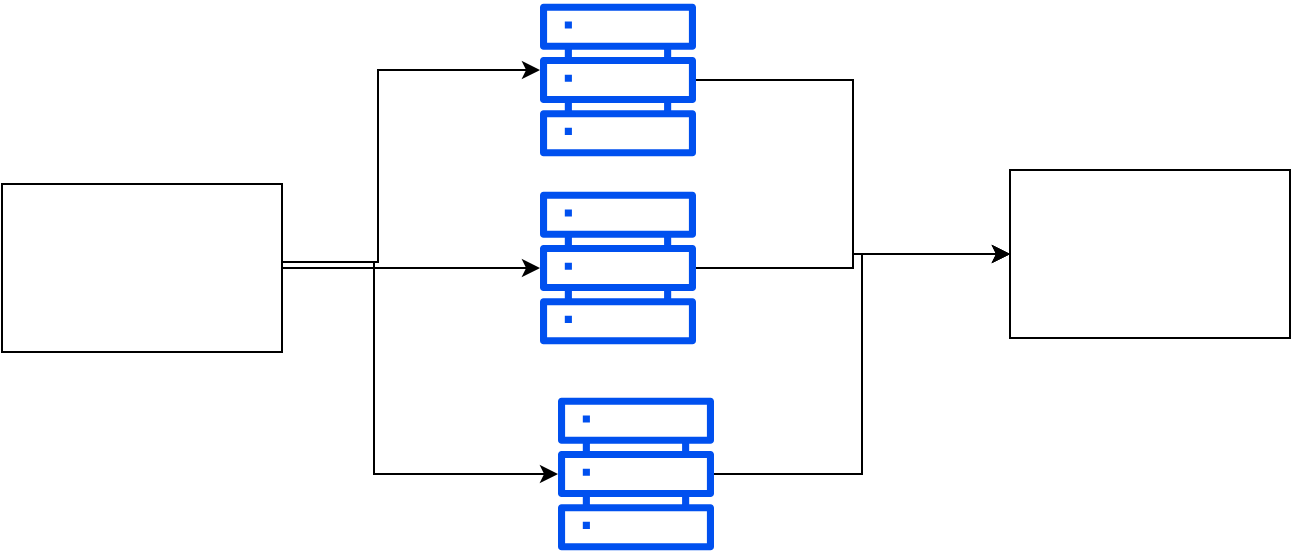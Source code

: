 <mxfile version="24.6.4" type="device" pages="2">
  <diagram name="Page-1" id="0Eq1l1-dqngDptRMa4VF">
    <mxGraphModel dx="1434" dy="884" grid="0" gridSize="10" guides="1" tooltips="1" connect="1" arrows="1" fold="1" page="1" pageScale="1" pageWidth="850" pageHeight="1100" math="0" shadow="0">
      <root>
        <mxCell id="0" />
        <mxCell id="1" parent="0" />
        <mxCell id="GS5uqHkxDsomE2LMvnai-11" style="edgeStyle=orthogonalEdgeStyle;rounded=0;orthogonalLoop=1;jettySize=auto;html=1;" edge="1" parent="1" source="GS5uqHkxDsomE2LMvnai-1" target="GS5uqHkxDsomE2LMvnai-2">
          <mxGeometry relative="1" as="geometry">
            <Array as="points">
              <mxPoint x="344" y="208" />
              <mxPoint x="344" y="112" />
            </Array>
          </mxGeometry>
        </mxCell>
        <mxCell id="GS5uqHkxDsomE2LMvnai-12" style="edgeStyle=orthogonalEdgeStyle;rounded=0;orthogonalLoop=1;jettySize=auto;html=1;" edge="1" parent="1" source="GS5uqHkxDsomE2LMvnai-1" target="GS5uqHkxDsomE2LMvnai-3">
          <mxGeometry relative="1" as="geometry" />
        </mxCell>
        <mxCell id="GS5uqHkxDsomE2LMvnai-13" style="edgeStyle=orthogonalEdgeStyle;rounded=0;orthogonalLoop=1;jettySize=auto;html=1;" edge="1" parent="1" source="GS5uqHkxDsomE2LMvnai-1" target="GS5uqHkxDsomE2LMvnai-4">
          <mxGeometry relative="1" as="geometry">
            <Array as="points">
              <mxPoint x="342" y="208" />
              <mxPoint x="342" y="314" />
            </Array>
          </mxGeometry>
        </mxCell>
        <mxCell id="GS5uqHkxDsomE2LMvnai-1" value="" style="rounded=0;whiteSpace=wrap;html=1;" vertex="1" parent="1">
          <mxGeometry x="156" y="169" width="140" height="84" as="geometry" />
        </mxCell>
        <mxCell id="GS5uqHkxDsomE2LMvnai-8" style="edgeStyle=orthogonalEdgeStyle;rounded=0;orthogonalLoop=1;jettySize=auto;html=1;entryX=0;entryY=0.5;entryDx=0;entryDy=0;" edge="1" parent="1" source="GS5uqHkxDsomE2LMvnai-2" target="GS5uqHkxDsomE2LMvnai-7">
          <mxGeometry relative="1" as="geometry" />
        </mxCell>
        <mxCell id="GS5uqHkxDsomE2LMvnai-2" value="" style="sketch=0;outlineConnect=0;fontColor=#ffffff;fillColor=#0050ef;strokeColor=#001DBC;dashed=0;verticalLabelPosition=bottom;verticalAlign=top;align=center;html=1;fontSize=12;fontStyle=0;aspect=fixed;pointerEvents=1;shape=mxgraph.aws4.servers;" vertex="1" parent="1">
          <mxGeometry x="425" y="78" width="78" height="78" as="geometry" />
        </mxCell>
        <mxCell id="GS5uqHkxDsomE2LMvnai-9" style="edgeStyle=orthogonalEdgeStyle;rounded=0;orthogonalLoop=1;jettySize=auto;html=1;entryX=0;entryY=0.5;entryDx=0;entryDy=0;" edge="1" parent="1" source="GS5uqHkxDsomE2LMvnai-3" target="GS5uqHkxDsomE2LMvnai-7">
          <mxGeometry relative="1" as="geometry" />
        </mxCell>
        <mxCell id="GS5uqHkxDsomE2LMvnai-3" value="" style="sketch=0;outlineConnect=0;fontColor=#ffffff;fillColor=#0050ef;strokeColor=#001DBC;dashed=0;verticalLabelPosition=bottom;verticalAlign=top;align=center;html=1;fontSize=12;fontStyle=0;aspect=fixed;pointerEvents=1;shape=mxgraph.aws4.servers;" vertex="1" parent="1">
          <mxGeometry x="425" y="172" width="78" height="78" as="geometry" />
        </mxCell>
        <mxCell id="GS5uqHkxDsomE2LMvnai-10" style="edgeStyle=orthogonalEdgeStyle;rounded=0;orthogonalLoop=1;jettySize=auto;html=1;entryX=0;entryY=0.5;entryDx=0;entryDy=0;" edge="1" parent="1" source="GS5uqHkxDsomE2LMvnai-4" target="GS5uqHkxDsomE2LMvnai-7">
          <mxGeometry relative="1" as="geometry" />
        </mxCell>
        <mxCell id="GS5uqHkxDsomE2LMvnai-4" value="" style="sketch=0;outlineConnect=0;fontColor=#ffffff;fillColor=#0050ef;strokeColor=#001DBC;dashed=0;verticalLabelPosition=bottom;verticalAlign=top;align=center;html=1;fontSize=12;fontStyle=0;aspect=fixed;pointerEvents=1;shape=mxgraph.aws4.servers;" vertex="1" parent="1">
          <mxGeometry x="434" y="275" width="78" height="78" as="geometry" />
        </mxCell>
        <mxCell id="GS5uqHkxDsomE2LMvnai-7" value="" style="rounded=0;whiteSpace=wrap;html=1;" vertex="1" parent="1">
          <mxGeometry x="660" y="162" width="140" height="84" as="geometry" />
        </mxCell>
      </root>
    </mxGraphModel>
  </diagram>
  <diagram id="34-ONQotjOyBINf7GX05" name="Page-2">
    <mxGraphModel dx="1834" dy="1284" grid="0" gridSize="10" guides="1" tooltips="1" connect="1" arrows="1" fold="1" page="0" pageScale="1" pageWidth="850" pageHeight="1100" math="0" shadow="0">
      <root>
        <mxCell id="0" />
        <mxCell id="1" parent="0" />
        <mxCell id="eLOXa-Y31XRAosyDAWge-1" value="" style="rounded=0;whiteSpace=wrap;html=1;" parent="1" vertex="1">
          <mxGeometry x="282" y="36" width="407" height="273" as="geometry" />
        </mxCell>
        <mxCell id="dDT7XSoHLCVoSyEU_dHf-1" value="Actor" style="shape=umlActor;verticalLabelPosition=bottom;verticalAlign=top;html=1;outlineConnect=0;" parent="1" vertex="1">
          <mxGeometry x="76" y="142.5" width="30" height="60" as="geometry" />
        </mxCell>
        <mxCell id="eLOXa-Y31XRAosyDAWge-2" value="" style="image;sketch=0;aspect=fixed;html=1;points=[];align=center;fontSize=12;image=img/lib/mscae/Docker.svg;" parent="1" vertex="1">
          <mxGeometry x="634" y="299" width="50" height="41" as="geometry" />
        </mxCell>
        <mxCell id="eLOXa-Y31XRAosyDAWge-9" style="edgeStyle=orthogonalEdgeStyle;rounded=0;orthogonalLoop=1;jettySize=auto;html=1;entryX=0;entryY=0.5;entryDx=0;entryDy=0;" parent="1" source="eLOXa-Y31XRAosyDAWge-4" target="eLOXa-Y31XRAosyDAWge-5" edge="1">
          <mxGeometry relative="1" as="geometry" />
        </mxCell>
        <mxCell id="eLOXa-Y31XRAosyDAWge-10" style="edgeStyle=orthogonalEdgeStyle;rounded=0;orthogonalLoop=1;jettySize=auto;html=1;" parent="1" source="eLOXa-Y31XRAosyDAWge-4" target="eLOXa-Y31XRAosyDAWge-6" edge="1">
          <mxGeometry relative="1" as="geometry" />
        </mxCell>
        <mxCell id="eLOXa-Y31XRAosyDAWge-11" style="edgeStyle=orthogonalEdgeStyle;rounded=0;orthogonalLoop=1;jettySize=auto;html=1;" parent="1" source="eLOXa-Y31XRAosyDAWge-4" target="eLOXa-Y31XRAosyDAWge-7" edge="1">
          <mxGeometry relative="1" as="geometry" />
        </mxCell>
        <mxCell id="eLOXa-Y31XRAosyDAWge-12" style="edgeStyle=orthogonalEdgeStyle;rounded=0;orthogonalLoop=1;jettySize=auto;html=1;entryX=0;entryY=0.5;entryDx=0;entryDy=0;" parent="1" source="eLOXa-Y31XRAosyDAWge-4" target="eLOXa-Y31XRAosyDAWge-8" edge="1">
          <mxGeometry relative="1" as="geometry" />
        </mxCell>
        <mxCell id="eLOXa-Y31XRAosyDAWge-36" style="edgeStyle=orthogonalEdgeStyle;rounded=0;orthogonalLoop=1;jettySize=auto;html=1;" parent="1" source="eLOXa-Y31XRAosyDAWge-4" target="dDT7XSoHLCVoSyEU_dHf-1" edge="1">
          <mxGeometry relative="1" as="geometry">
            <mxPoint x="177" y="294" as="targetPoint" />
            <Array as="points">
              <mxPoint x="469" y="223" />
              <mxPoint x="178" y="223" />
              <mxPoint x="178" y="173" />
            </Array>
          </mxGeometry>
        </mxCell>
        <mxCell id="eLOXa-Y31XRAosyDAWge-4" value="Hadoop Master" style="rounded=0;whiteSpace=wrap;html=1;" parent="1" vertex="1">
          <mxGeometry x="428" y="134" width="82" height="77" as="geometry" />
        </mxCell>
        <mxCell id="eLOXa-Y31XRAosyDAWge-5" value="Data Node 1" style="rounded=0;whiteSpace=wrap;html=1;" parent="1" vertex="1">
          <mxGeometry x="578" y="64" width="74" height="44" as="geometry" />
        </mxCell>
        <mxCell id="eLOXa-Y31XRAosyDAWge-6" value="Data Node 2" style="rounded=0;whiteSpace=wrap;html=1;" parent="1" vertex="1">
          <mxGeometry x="578" y="115" width="74" height="44" as="geometry" />
        </mxCell>
        <mxCell id="eLOXa-Y31XRAosyDAWge-7" value="Data Node 3" style="rounded=0;whiteSpace=wrap;html=1;" parent="1" vertex="1">
          <mxGeometry x="575" y="171" width="74" height="44" as="geometry" />
        </mxCell>
        <mxCell id="eLOXa-Y31XRAosyDAWge-8" value="Data Node 4" style="rounded=0;whiteSpace=wrap;html=1;" parent="1" vertex="1">
          <mxGeometry x="575" y="229" width="74" height="44" as="geometry" />
        </mxCell>
        <mxCell id="eLOXa-Y31XRAosyDAWge-14" style="edgeStyle=orthogonalEdgeStyle;rounded=0;orthogonalLoop=1;jettySize=auto;html=1;entryX=0.5;entryY=0;entryDx=0;entryDy=0;" parent="1" source="eLOXa-Y31XRAosyDAWge-13" target="eLOXa-Y31XRAosyDAWge-4" edge="1">
          <mxGeometry relative="1" as="geometry" />
        </mxCell>
        <mxCell id="eLOXa-Y31XRAosyDAWge-13" value="odisea.txt" style="ellipse;shape=cloud;whiteSpace=wrap;html=1;" parent="1" vertex="1">
          <mxGeometry x="311" y="-69" width="106" height="72" as="geometry" />
        </mxCell>
        <mxCell id="eLOXa-Y31XRAosyDAWge-18" style="edgeStyle=orthogonalEdgeStyle;rounded=0;orthogonalLoop=1;jettySize=auto;html=1;entryX=0;entryY=0.5;entryDx=0;entryDy=0;" parent="1" source="eLOXa-Y31XRAosyDAWge-15" target="eLOXa-Y31XRAosyDAWge-17" edge="1">
          <mxGeometry relative="1" as="geometry" />
        </mxCell>
        <mxCell id="eLOXa-Y31XRAosyDAWge-20" style="edgeStyle=orthogonalEdgeStyle;rounded=0;orthogonalLoop=1;jettySize=auto;html=1;entryX=0;entryY=0.5;entryDx=0;entryDy=0;" parent="1" source="eLOXa-Y31XRAosyDAWge-15" target="eLOXa-Y31XRAosyDAWge-19" edge="1">
          <mxGeometry relative="1" as="geometry" />
        </mxCell>
        <mxCell id="eLOXa-Y31XRAosyDAWge-22" style="edgeStyle=orthogonalEdgeStyle;rounded=0;orthogonalLoop=1;jettySize=auto;html=1;entryX=0;entryY=0.5;entryDx=0;entryDy=0;" parent="1" source="eLOXa-Y31XRAosyDAWge-15" target="eLOXa-Y31XRAosyDAWge-21" edge="1">
          <mxGeometry relative="1" as="geometry" />
        </mxCell>
        <mxCell id="eLOXa-Y31XRAosyDAWge-24" style="edgeStyle=orthogonalEdgeStyle;rounded=0;orthogonalLoop=1;jettySize=auto;html=1;entryX=0;entryY=0.5;entryDx=0;entryDy=0;" parent="1" source="eLOXa-Y31XRAosyDAWge-15" target="eLOXa-Y31XRAosyDAWge-23" edge="1">
          <mxGeometry relative="1" as="geometry" />
        </mxCell>
        <mxCell id="eLOXa-Y31XRAosyDAWge-15" value="odisea&amp;nbsp;" style="rounded=0;whiteSpace=wrap;html=1;" parent="1" vertex="1">
          <mxGeometry x="-16" y="553" width="120" height="60" as="geometry" />
        </mxCell>
        <mxCell id="eLOXa-Y31XRAosyDAWge-16" value="" style="endArrow=none;html=1;rounded=0;" parent="1" edge="1">
          <mxGeometry width="50" height="50" relative="1" as="geometry">
            <mxPoint x="-201" y="380" as="sourcePoint" />
            <mxPoint x="812" y="378" as="targetPoint" />
          </mxGeometry>
        </mxCell>
        <mxCell id="eLOXa-Y31XRAosyDAWge-17" value="Part 1" style="rounded=0;whiteSpace=wrap;html=1;" parent="1" vertex="1">
          <mxGeometry x="209" y="470" width="87" height="46" as="geometry" />
        </mxCell>
        <mxCell id="eLOXa-Y31XRAosyDAWge-19" value="Part 2" style="rounded=0;whiteSpace=wrap;html=1;" parent="1" vertex="1">
          <mxGeometry x="207" y="533" width="89" height="46" as="geometry" />
        </mxCell>
        <mxCell id="eLOXa-Y31XRAosyDAWge-21" value="Part 3" style="rounded=0;whiteSpace=wrap;html=1;" parent="1" vertex="1">
          <mxGeometry x="208.5" y="596" width="86" height="51" as="geometry" />
        </mxCell>
        <mxCell id="eLOXa-Y31XRAosyDAWge-23" value="Part 4" style="rounded=0;whiteSpace=wrap;html=1;" parent="1" vertex="1">
          <mxGeometry x="209.5" y="668" width="86" height="51" as="geometry" />
        </mxCell>
        <mxCell id="eLOXa-Y31XRAosyDAWge-25" value="HDFS" style="rounded=0;whiteSpace=wrap;html=1;" parent="1" vertex="1">
          <mxGeometry x="-59" y="429" width="120" height="60" as="geometry" />
        </mxCell>
        <mxCell id="eLOXa-Y31XRAosyDAWge-27" style="edgeStyle=orthogonalEdgeStyle;rounded=0;orthogonalLoop=1;jettySize=auto;html=1;entryX=0.037;entryY=0.39;entryDx=0;entryDy=0;entryPerimeter=0;" parent="1" source="dDT7XSoHLCVoSyEU_dHf-1" target="eLOXa-Y31XRAosyDAWge-4" edge="1">
          <mxGeometry relative="1" as="geometry" />
        </mxCell>
        <mxCell id="eLOXa-Y31XRAosyDAWge-28" value="" style="endArrow=none;html=1;rounded=0;" parent="1" edge="1">
          <mxGeometry width="50" height="50" relative="1" as="geometry">
            <mxPoint x="332" y="771" as="sourcePoint" />
            <mxPoint x="335" y="417" as="targetPoint" />
          </mxGeometry>
        </mxCell>
        <mxCell id="eLOXa-Y31XRAosyDAWge-29" value="MAP REDUCE" style="rounded=0;whiteSpace=wrap;html=1;" parent="1" vertex="1">
          <mxGeometry x="398" y="423" width="120" height="60" as="geometry" />
        </mxCell>
        <mxCell id="eLOXa-Y31XRAosyDAWge-32" style="edgeStyle=orthogonalEdgeStyle;rounded=0;orthogonalLoop=1;jettySize=auto;html=1;" parent="1" source="eLOXa-Y31XRAosyDAWge-30" target="eLOXa-Y31XRAosyDAWge-31" edge="1">
          <mxGeometry relative="1" as="geometry" />
        </mxCell>
        <mxCell id="eLOXa-Y31XRAosyDAWge-30" value="(Ulises 1)&lt;br&gt;(Ulises 1)&lt;div&gt;(Troya 1)&lt;/div&gt;" style="rounded=0;whiteSpace=wrap;html=1;" parent="1" vertex="1">
          <mxGeometry x="373.5" y="502" width="169" height="68" as="geometry" />
        </mxCell>
        <mxCell id="eLOXa-Y31XRAosyDAWge-34" style="edgeStyle=orthogonalEdgeStyle;rounded=0;orthogonalLoop=1;jettySize=auto;html=1;entryX=0;entryY=0.5;entryDx=0;entryDy=0;" parent="1" source="eLOXa-Y31XRAosyDAWge-31" target="eLOXa-Y31XRAosyDAWge-33" edge="1">
          <mxGeometry relative="1" as="geometry">
            <Array as="points">
              <mxPoint x="583" y="656" />
              <mxPoint x="583" y="588" />
              <mxPoint x="587" y="588" />
              <mxPoint x="587" y="530" />
            </Array>
          </mxGeometry>
        </mxCell>
        <mxCell id="eLOXa-Y31XRAosyDAWge-31" value="" style="sketch=0;pointerEvents=1;shadow=0;dashed=0;html=1;strokeColor=none;fillColor=#005F4B;labelPosition=center;verticalLabelPosition=bottom;verticalAlign=top;align=center;outlineConnect=0;shape=mxgraph.veeam2.hdd;" parent="1" vertex="1">
          <mxGeometry x="550" y="638" width="28.0" height="35" as="geometry" />
        </mxCell>
        <mxCell id="eLOXa-Y31XRAosyDAWge-33" value="(Ulises 2)&lt;br&gt;&lt;div&gt;(Troya 1)&lt;/div&gt;" style="rounded=0;whiteSpace=wrap;html=1;" parent="1" vertex="1">
          <mxGeometry x="621" y="496" width="169" height="68" as="geometry" />
        </mxCell>
        <mxCell id="D_OmPbGL6XlKf7iKNIMM-1" value="" style="endArrow=none;html=1;rounded=0;" edge="1" parent="1">
          <mxGeometry width="50" height="50" relative="1" as="geometry">
            <mxPoint x="-206" y="815" as="sourcePoint" />
            <mxPoint x="827" y="813" as="targetPoint" />
          </mxGeometry>
        </mxCell>
        <mxCell id="D_OmPbGL6XlKf7iKNIMM-2" value="EC2" style="rounded=0;whiteSpace=wrap;html=1;" vertex="1" parent="1">
          <mxGeometry x="97" y="859" width="120" height="60" as="geometry" />
        </mxCell>
        <mxCell id="D_OmPbGL6XlKf7iKNIMM-3" value="S3" style="rounded=0;whiteSpace=wrap;html=1;" vertex="1" parent="1">
          <mxGeometry x="-193" y="838" width="120" height="60" as="geometry" />
        </mxCell>
        <mxCell id="D_OmPbGL6XlKf7iKNIMM-4" value="&lt;ol&gt;&lt;li&gt;Networking&lt;/li&gt;&lt;li&gt;Agregar Almacenamiento&lt;/li&gt;&lt;li&gt;Definir Sistema Operativo&lt;/li&gt;&lt;li&gt;Instalar Software para hacer la tarea&lt;/li&gt;&lt;/ol&gt;" style="rounded=0;whiteSpace=wrap;html=1;" vertex="1" parent="1">
          <mxGeometry x="261" y="830" width="224" height="104" as="geometry" />
        </mxCell>
        <mxCell id="D_OmPbGL6XlKf7iKNIMM-5" value="odisea&amp;nbsp;" style="rounded=0;whiteSpace=wrap;html=1;" vertex="1" parent="1">
          <mxGeometry x="-47" y="968" width="120" height="60" as="geometry" />
        </mxCell>
        <mxCell id="D_OmPbGL6XlKf7iKNIMM-6" value="" style="rounded=0;whiteSpace=wrap;html=1;" vertex="1" parent="1">
          <mxGeometry x="164" y="1139" width="452" height="209" as="geometry" />
        </mxCell>
        <mxCell id="D_OmPbGL6XlKf7iKNIMM-7" value="" style="endArrow=none;html=1;rounded=0;" edge="1" parent="1">
          <mxGeometry width="50" height="50" relative="1" as="geometry">
            <mxPoint x="-206" y="1103" as="sourcePoint" />
            <mxPoint x="827" y="1101" as="targetPoint" />
          </mxGeometry>
        </mxCell>
        <mxCell id="D_OmPbGL6XlKf7iKNIMM-8" value="Actor" style="shape=umlActor;verticalLabelPosition=bottom;verticalAlign=top;html=1;outlineConnect=0;" vertex="1" parent="1">
          <mxGeometry x="-51" y="1186" width="30" height="60" as="geometry" />
        </mxCell>
        <mxCell id="D_OmPbGL6XlKf7iKNIMM-9" value="odisea.txt" style="rounded=0;whiteSpace=wrap;html=1;" vertex="1" parent="1">
          <mxGeometry x="223" y="1206" width="105" height="49" as="geometry" />
        </mxCell>
        <mxCell id="D_OmPbGL6XlKf7iKNIMM-10" value="Inciado los Datanodes" style="rounded=0;whiteSpace=wrap;html=1;" vertex="1" parent="1">
          <mxGeometry x="458" y="1153" width="120" height="51" as="geometry" />
        </mxCell>
        <mxCell id="D_OmPbGL6XlKf7iKNIMM-11" value="Inciado el namenode" style="rounded=0;whiteSpace=wrap;html=1;" vertex="1" parent="1">
          <mxGeometry x="460" y="1217" width="120" height="51" as="geometry" />
        </mxCell>
        <mxCell id="D_OmPbGL6XlKf7iKNIMM-12" value="Iniciado yarn" style="rounded=0;whiteSpace=wrap;html=1;" vertex="1" parent="1">
          <mxGeometry x="460" y="1281" width="120" height="51" as="geometry" />
        </mxCell>
      </root>
    </mxGraphModel>
  </diagram>
</mxfile>
